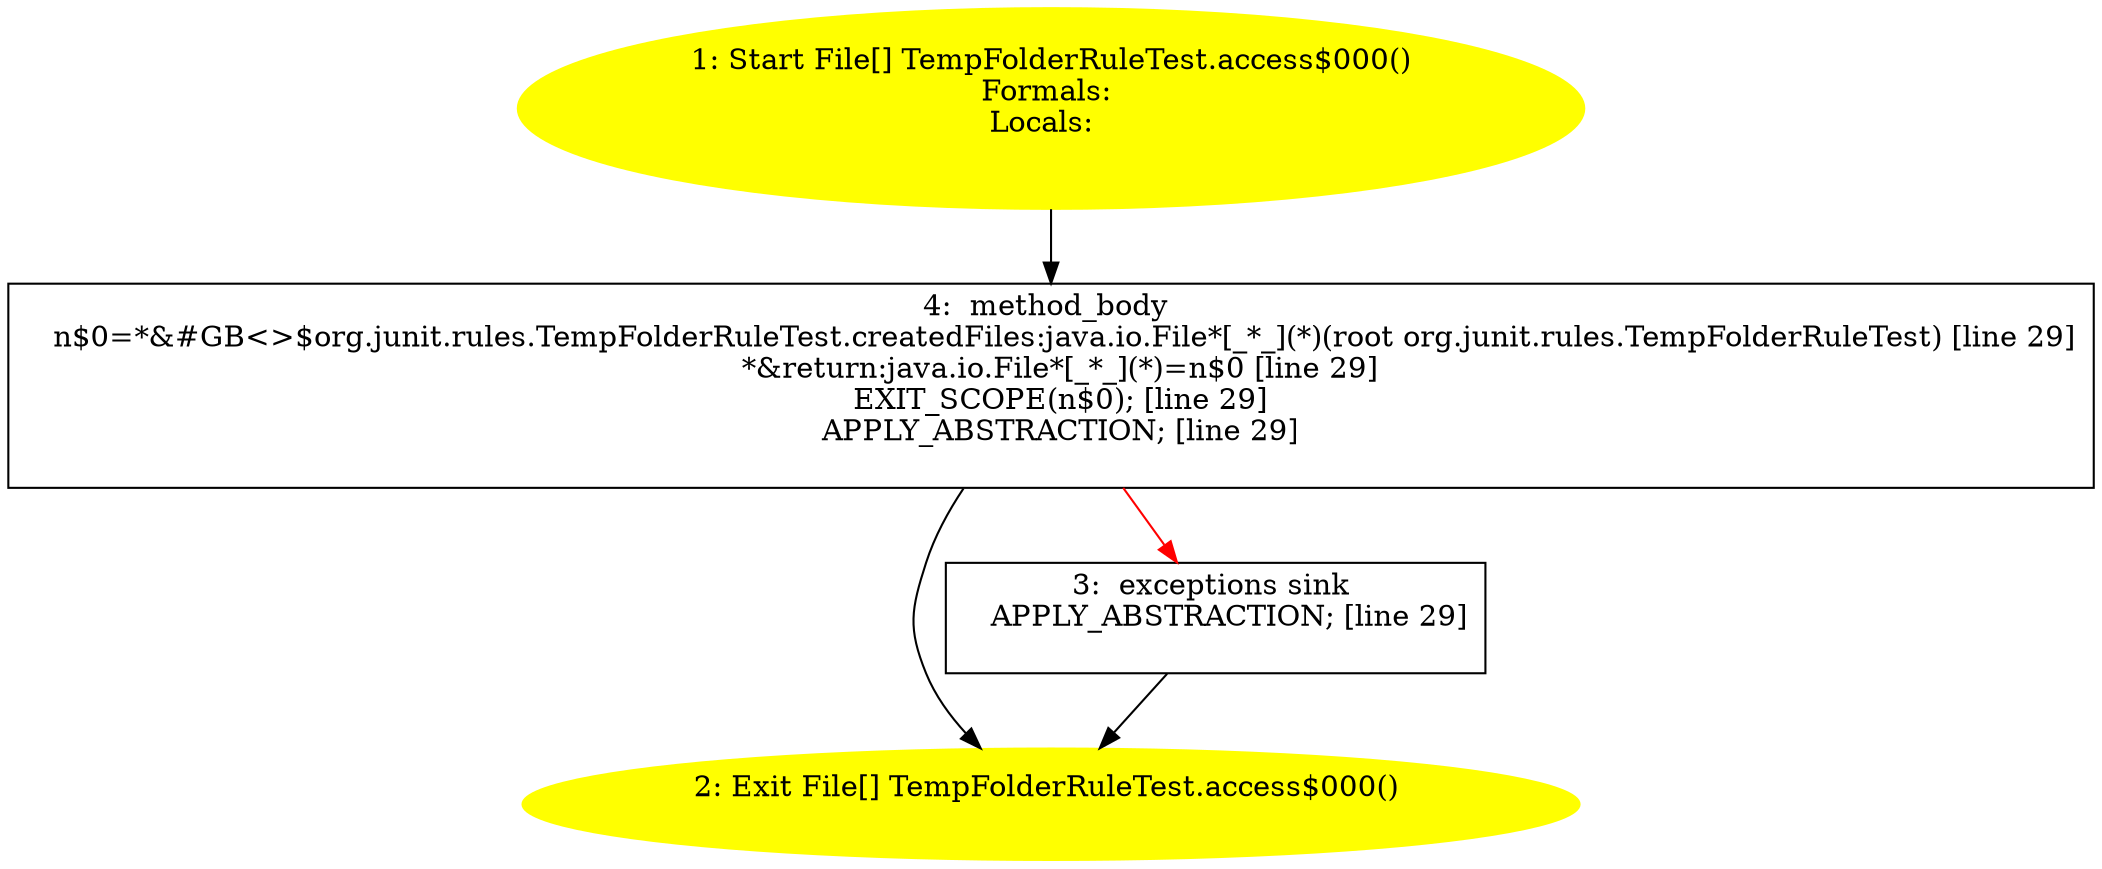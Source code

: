 /* @generated */
digraph cfg {
"org.junit.rules.TempFolderRuleTest.access$000():java.io.File[].30303676a4d15bbe66c025b5545afce5_1" [label="1: Start File[] TempFolderRuleTest.access$000()\nFormals: \nLocals:  \n  " color=yellow style=filled]
	

	 "org.junit.rules.TempFolderRuleTest.access$000():java.io.File[].30303676a4d15bbe66c025b5545afce5_1" -> "org.junit.rules.TempFolderRuleTest.access$000():java.io.File[].30303676a4d15bbe66c025b5545afce5_4" ;
"org.junit.rules.TempFolderRuleTest.access$000():java.io.File[].30303676a4d15bbe66c025b5545afce5_2" [label="2: Exit File[] TempFolderRuleTest.access$000() \n  " color=yellow style=filled]
	

"org.junit.rules.TempFolderRuleTest.access$000():java.io.File[].30303676a4d15bbe66c025b5545afce5_3" [label="3:  exceptions sink \n   APPLY_ABSTRACTION; [line 29]\n " shape="box"]
	

	 "org.junit.rules.TempFolderRuleTest.access$000():java.io.File[].30303676a4d15bbe66c025b5545afce5_3" -> "org.junit.rules.TempFolderRuleTest.access$000():java.io.File[].30303676a4d15bbe66c025b5545afce5_2" ;
"org.junit.rules.TempFolderRuleTest.access$000():java.io.File[].30303676a4d15bbe66c025b5545afce5_4" [label="4:  method_body \n   n$0=*&#GB<>$org.junit.rules.TempFolderRuleTest.createdFiles:java.io.File*[_*_](*)(root org.junit.rules.TempFolderRuleTest) [line 29]\n  *&return:java.io.File*[_*_](*)=n$0 [line 29]\n  EXIT_SCOPE(n$0); [line 29]\n  APPLY_ABSTRACTION; [line 29]\n " shape="box"]
	

	 "org.junit.rules.TempFolderRuleTest.access$000():java.io.File[].30303676a4d15bbe66c025b5545afce5_4" -> "org.junit.rules.TempFolderRuleTest.access$000():java.io.File[].30303676a4d15bbe66c025b5545afce5_2" ;
	 "org.junit.rules.TempFolderRuleTest.access$000():java.io.File[].30303676a4d15bbe66c025b5545afce5_4" -> "org.junit.rules.TempFolderRuleTest.access$000():java.io.File[].30303676a4d15bbe66c025b5545afce5_3" [color="red" ];
}
